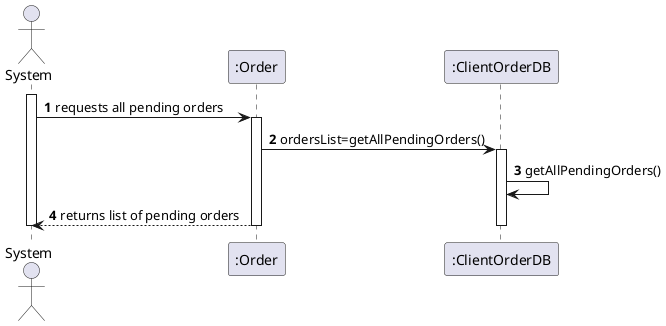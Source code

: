 @startuml
autonumber
'hide footbox
actor "System" as SYS

participant ":Order" as ORD
participant ":ClientOrderDB" as CODB


activate SYS
SYS -> ORD : requests all pending orders

activate ORD
ORD -> CODB : ordersList=getAllPendingOrders()
activate CODB
CODB -> CODB : getAllPendingOrders()
ORD --> SYS : returns list of pending orders
deactivate CODB
deactivate ORD

deactivate SYS


@enduml

